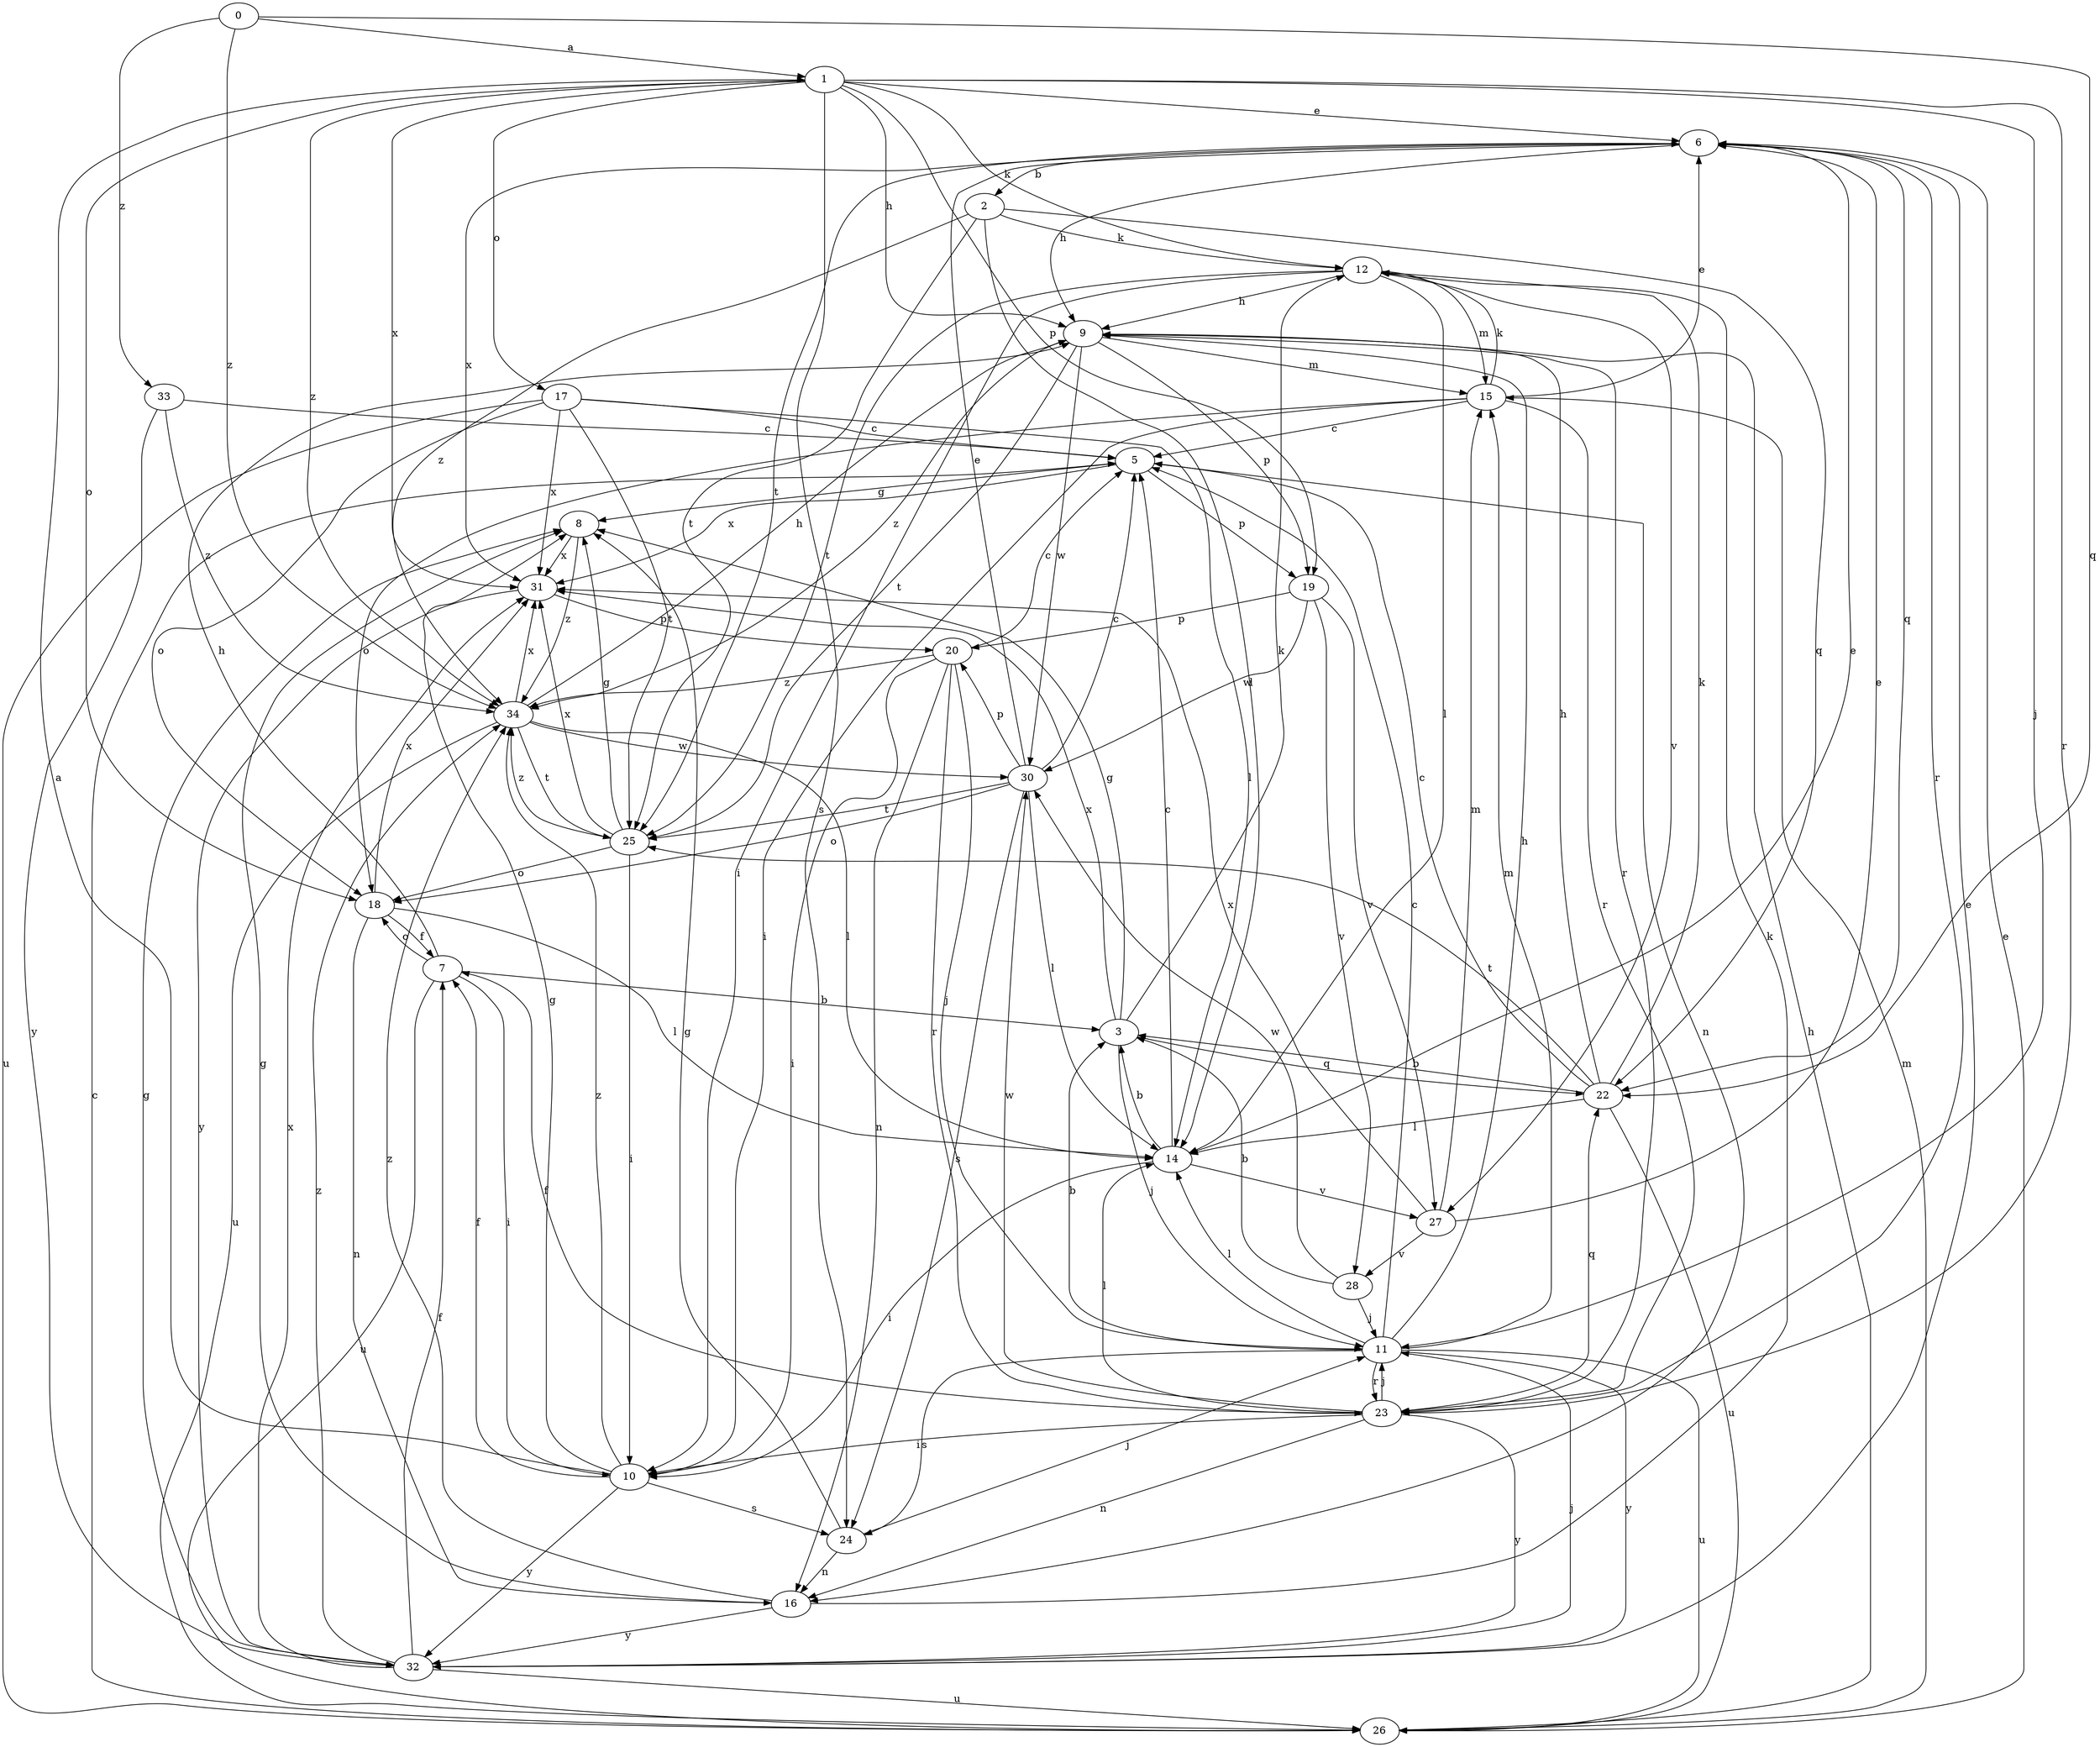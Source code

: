 strict digraph  {
0;
1;
2;
3;
5;
6;
7;
8;
9;
10;
11;
12;
14;
15;
16;
17;
18;
19;
20;
22;
23;
24;
25;
26;
27;
28;
30;
31;
32;
33;
34;
0 -> 1  [label=a];
0 -> 22  [label=q];
0 -> 33  [label=z];
0 -> 34  [label=z];
1 -> 6  [label=e];
1 -> 9  [label=h];
1 -> 11  [label=j];
1 -> 12  [label=k];
1 -> 17  [label=o];
1 -> 18  [label=o];
1 -> 19  [label=p];
1 -> 23  [label=r];
1 -> 24  [label=s];
1 -> 31  [label=x];
1 -> 34  [label=z];
2 -> 12  [label=k];
2 -> 14  [label=l];
2 -> 22  [label=q];
2 -> 25  [label=t];
2 -> 34  [label=z];
3 -> 8  [label=g];
3 -> 11  [label=j];
3 -> 12  [label=k];
3 -> 22  [label=q];
3 -> 31  [label=x];
5 -> 8  [label=g];
5 -> 16  [label=n];
5 -> 19  [label=p];
5 -> 31  [label=x];
6 -> 2  [label=b];
6 -> 9  [label=h];
6 -> 22  [label=q];
6 -> 23  [label=r];
6 -> 25  [label=t];
6 -> 31  [label=x];
7 -> 3  [label=b];
7 -> 9  [label=h];
7 -> 10  [label=i];
7 -> 18  [label=o];
7 -> 26  [label=u];
8 -> 31  [label=x];
8 -> 34  [label=z];
9 -> 15  [label=m];
9 -> 19  [label=p];
9 -> 23  [label=r];
9 -> 25  [label=t];
9 -> 30  [label=w];
9 -> 34  [label=z];
10 -> 1  [label=a];
10 -> 7  [label=f];
10 -> 8  [label=g];
10 -> 24  [label=s];
10 -> 32  [label=y];
10 -> 34  [label=z];
11 -> 3  [label=b];
11 -> 5  [label=c];
11 -> 9  [label=h];
11 -> 14  [label=l];
11 -> 15  [label=m];
11 -> 23  [label=r];
11 -> 24  [label=s];
11 -> 26  [label=u];
11 -> 32  [label=y];
12 -> 9  [label=h];
12 -> 10  [label=i];
12 -> 14  [label=l];
12 -> 15  [label=m];
12 -> 25  [label=t];
12 -> 27  [label=v];
14 -> 3  [label=b];
14 -> 5  [label=c];
14 -> 6  [label=e];
14 -> 10  [label=i];
14 -> 27  [label=v];
15 -> 5  [label=c];
15 -> 6  [label=e];
15 -> 10  [label=i];
15 -> 12  [label=k];
15 -> 18  [label=o];
15 -> 23  [label=r];
16 -> 8  [label=g];
16 -> 12  [label=k];
16 -> 32  [label=y];
16 -> 34  [label=z];
17 -> 5  [label=c];
17 -> 14  [label=l];
17 -> 18  [label=o];
17 -> 25  [label=t];
17 -> 26  [label=u];
17 -> 31  [label=x];
18 -> 7  [label=f];
18 -> 14  [label=l];
18 -> 16  [label=n];
18 -> 31  [label=x];
19 -> 20  [label=p];
19 -> 27  [label=v];
19 -> 28  [label=v];
19 -> 30  [label=w];
20 -> 5  [label=c];
20 -> 10  [label=i];
20 -> 11  [label=j];
20 -> 16  [label=n];
20 -> 23  [label=r];
20 -> 34  [label=z];
22 -> 3  [label=b];
22 -> 5  [label=c];
22 -> 9  [label=h];
22 -> 12  [label=k];
22 -> 14  [label=l];
22 -> 25  [label=t];
22 -> 26  [label=u];
23 -> 7  [label=f];
23 -> 10  [label=i];
23 -> 11  [label=j];
23 -> 14  [label=l];
23 -> 16  [label=n];
23 -> 22  [label=q];
23 -> 30  [label=w];
23 -> 32  [label=y];
24 -> 8  [label=g];
24 -> 11  [label=j];
24 -> 16  [label=n];
25 -> 8  [label=g];
25 -> 10  [label=i];
25 -> 18  [label=o];
25 -> 31  [label=x];
25 -> 34  [label=z];
26 -> 5  [label=c];
26 -> 6  [label=e];
26 -> 9  [label=h];
26 -> 15  [label=m];
27 -> 6  [label=e];
27 -> 15  [label=m];
27 -> 28  [label=v];
27 -> 31  [label=x];
28 -> 3  [label=b];
28 -> 11  [label=j];
28 -> 30  [label=w];
30 -> 5  [label=c];
30 -> 6  [label=e];
30 -> 14  [label=l];
30 -> 18  [label=o];
30 -> 20  [label=p];
30 -> 24  [label=s];
30 -> 25  [label=t];
31 -> 20  [label=p];
31 -> 32  [label=y];
32 -> 6  [label=e];
32 -> 7  [label=f];
32 -> 8  [label=g];
32 -> 11  [label=j];
32 -> 26  [label=u];
32 -> 31  [label=x];
32 -> 34  [label=z];
33 -> 5  [label=c];
33 -> 32  [label=y];
33 -> 34  [label=z];
34 -> 9  [label=h];
34 -> 14  [label=l];
34 -> 25  [label=t];
34 -> 26  [label=u];
34 -> 30  [label=w];
34 -> 31  [label=x];
}
